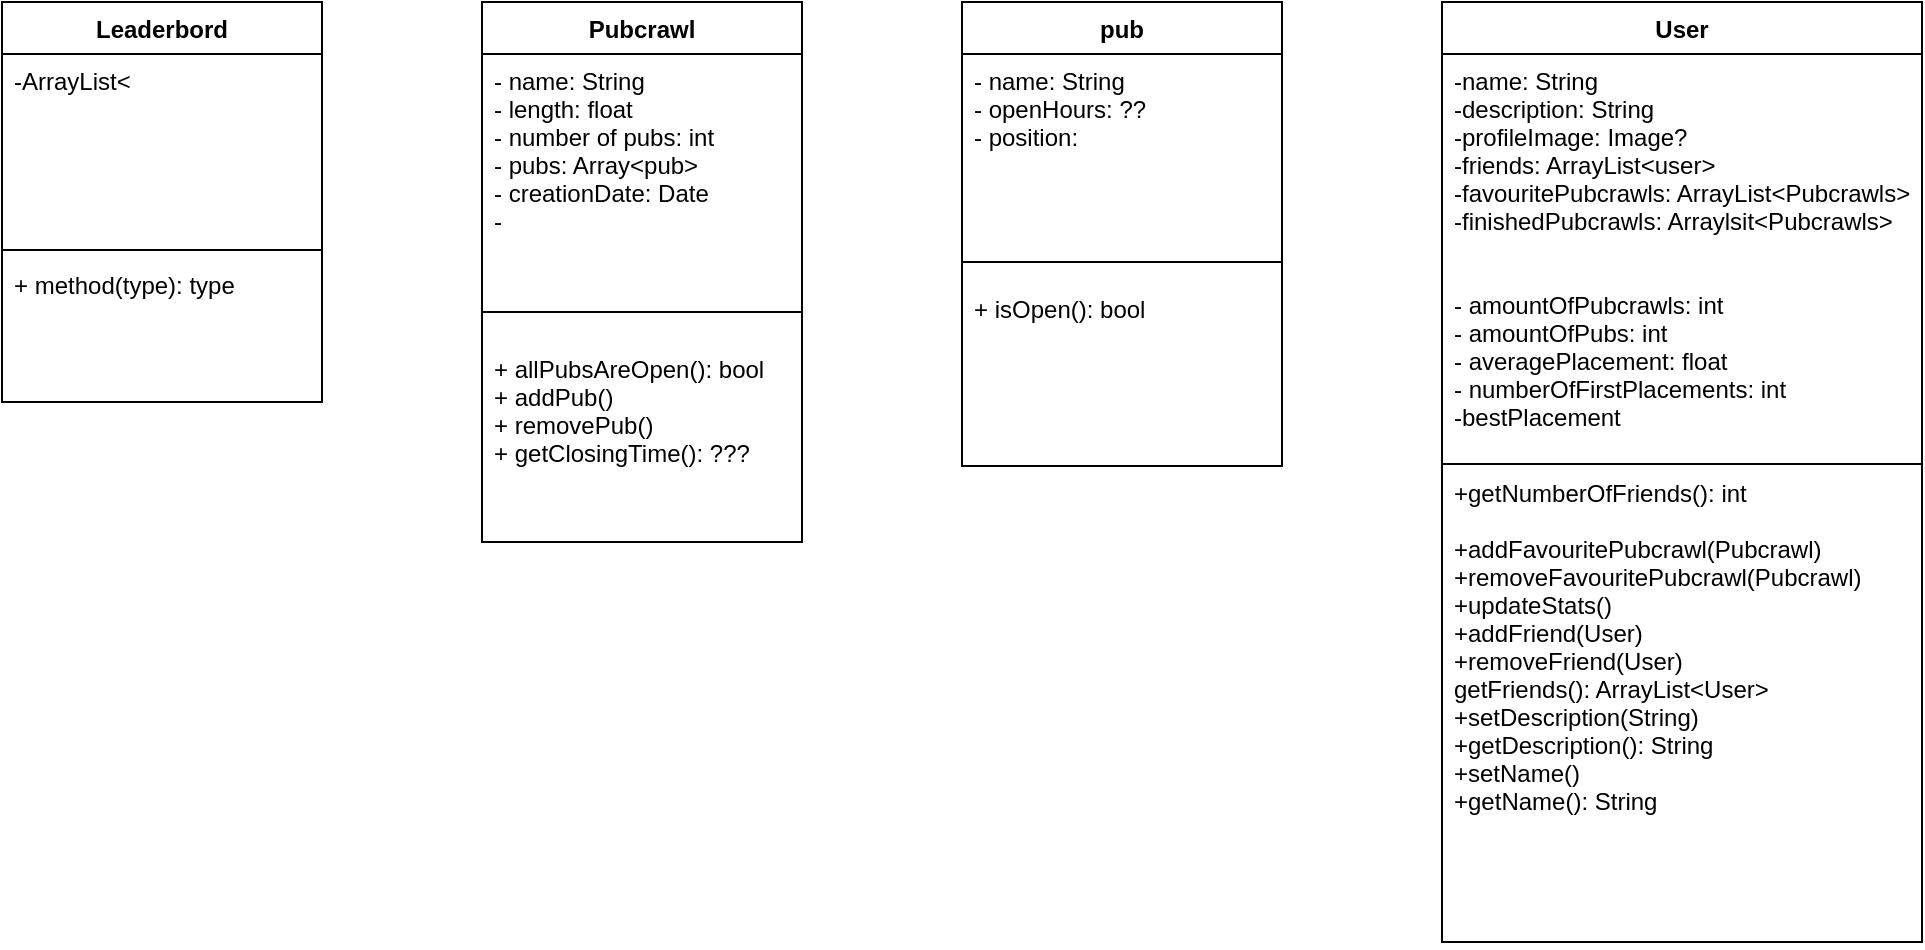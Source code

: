 <mxfile>
    <diagram id="YvTTonav2Ix8LEHmd9mh" name="Page-1">
        <mxGraphModel dx="1270" dy="469" grid="1" gridSize="10" guides="1" tooltips="1" connect="1" arrows="1" fold="1" page="0" pageScale="1" pageWidth="850" pageHeight="1100" math="0" shadow="0">
            <root>
                <mxCell id="0"/>
                <mxCell id="1" parent="0"/>
                <mxCell id="6" value="Pubcrawl" style="swimlane;fontStyle=1;align=center;verticalAlign=top;childLayout=stackLayout;horizontal=1;startSize=26;horizontalStack=0;resizeParent=1;resizeParentMax=0;resizeLast=0;collapsible=1;marginBottom=0;" vertex="1" parent="1">
                    <mxGeometry x="160" y="120" width="160" height="270" as="geometry"/>
                </mxCell>
                <mxCell id="7" value="- name: String&#10;- length: float&#10;- number of pubs: int&#10;- pubs: Array&lt;pub&gt;&#10;- creationDate: Date&#10;-" style="text;align=left;verticalAlign=top;spacingLeft=4;spacingRight=4;overflow=hidden;rotatable=0;points=[[0,0.5],[1,0.5]];portConstraint=eastwest;" vertex="1" parent="6">
                    <mxGeometry y="26" width="160" height="114" as="geometry"/>
                </mxCell>
                <mxCell id="8" value="" style="line;strokeWidth=1;fillColor=none;align=left;verticalAlign=middle;spacingTop=-1;spacingLeft=3;spacingRight=3;rotatable=0;labelPosition=right;points=[];portConstraint=eastwest;strokeColor=inherit;" vertex="1" parent="6">
                    <mxGeometry y="140" width="160" height="30" as="geometry"/>
                </mxCell>
                <mxCell id="9" value="+ allPubsAreOpen(): bool&#10;+ addPub()&#10;+ removePub()&#10;+ getClosingTime(): ???" style="text;strokeColor=none;fillColor=none;align=left;verticalAlign=top;spacingLeft=4;spacingRight=4;overflow=hidden;rotatable=0;points=[[0,0.5],[1,0.5]];portConstraint=eastwest;" vertex="1" parent="6">
                    <mxGeometry y="170" width="160" height="100" as="geometry"/>
                </mxCell>
                <mxCell id="10" value="pub" style="swimlane;fontStyle=1;align=center;verticalAlign=top;childLayout=stackLayout;horizontal=1;startSize=26;horizontalStack=0;resizeParent=1;resizeParentMax=0;resizeLast=0;collapsible=1;marginBottom=0;" vertex="1" parent="1">
                    <mxGeometry x="400" y="120" width="160" height="232" as="geometry"/>
                </mxCell>
                <mxCell id="11" value="- name: String&#10;- openHours: ?? &#10;- position: " style="text;strokeColor=none;fillColor=none;align=left;verticalAlign=top;spacingLeft=4;spacingRight=4;overflow=hidden;rotatable=0;points=[[0,0.5],[1,0.5]];portConstraint=eastwest;" vertex="1" parent="10">
                    <mxGeometry y="26" width="160" height="94" as="geometry"/>
                </mxCell>
                <mxCell id="12" value="" style="line;strokeWidth=1;fillColor=none;align=left;verticalAlign=middle;spacingTop=-1;spacingLeft=3;spacingRight=3;rotatable=0;labelPosition=right;points=[];portConstraint=eastwest;strokeColor=inherit;" vertex="1" parent="10">
                    <mxGeometry y="120" width="160" height="20" as="geometry"/>
                </mxCell>
                <mxCell id="13" value="+ isOpen(): bool" style="text;strokeColor=none;fillColor=none;align=left;verticalAlign=top;spacingLeft=4;spacingRight=4;overflow=hidden;rotatable=0;points=[[0,0.5],[1,0.5]];portConstraint=eastwest;" vertex="1" parent="10">
                    <mxGeometry y="140" width="160" height="92" as="geometry"/>
                </mxCell>
                <mxCell id="18" value="User" style="swimlane;fontStyle=1;align=center;verticalAlign=top;childLayout=stackLayout;horizontal=1;startSize=26;horizontalStack=0;resizeParent=1;resizeParentMax=0;resizeLast=0;collapsible=1;marginBottom=0;" vertex="1" parent="1">
                    <mxGeometry x="640" y="120" width="240" height="470" as="geometry"/>
                </mxCell>
                <mxCell id="19" value="-name: String&#10;-description: String&#10;-profileImage: Image?&#10;-friends: ArrayList&lt;user&gt;&#10;-favouritePubcrawls: ArrayList&lt;Pubcrawls&gt;&#10;-finishedPubcrawls: Arraylsit&lt;Pubcrawls&gt;&#10;&#10;&#10;- amountOfPubcrawls: int&#10;- amountOfPubs: int&#10;- averagePlacement: float&#10;- numberOfFirstPlacements: int&#10;-bestPlacement&#10;" style="text;strokeColor=none;fillColor=none;align=left;verticalAlign=top;spacingLeft=4;spacingRight=4;overflow=hidden;rotatable=0;points=[[0,0.5],[1,0.5]];portConstraint=eastwest;" vertex="1" parent="18">
                    <mxGeometry y="26" width="240" height="204" as="geometry"/>
                </mxCell>
                <mxCell id="20" value="" style="line;strokeWidth=1;fillColor=none;align=left;verticalAlign=middle;spacingTop=-1;spacingLeft=3;spacingRight=3;rotatable=0;labelPosition=right;points=[];portConstraint=eastwest;strokeColor=inherit;" vertex="1" parent="18">
                    <mxGeometry y="230" width="240" height="2" as="geometry"/>
                </mxCell>
                <mxCell id="21" value="+getNumberOfFriends(): int&#10;&#10;+addFavouritePubcrawl(Pubcrawl)&#10;+removeFavouritePubcrawl(Pubcrawl)&#10;+updateStats()&#10;+addFriend(User)&#10;+removeFriend(User)&#10;getFriends(): ArrayList&lt;User&gt;&#10;+setDescription(String)&#10;+getDescription(): String&#10;+setName()&#10;+getName(): String&#10;&#10;&#10;&#10;&#10;&#10;" style="text;strokeColor=none;fillColor=none;align=left;verticalAlign=top;spacingLeft=4;spacingRight=4;overflow=hidden;rotatable=0;points=[[0,0.5],[1,0.5]];portConstraint=eastwest;" vertex="1" parent="18">
                    <mxGeometry y="232" width="240" height="238" as="geometry"/>
                </mxCell>
                <mxCell id="27" value="Leaderbord" style="swimlane;fontStyle=1;align=center;verticalAlign=top;childLayout=stackLayout;horizontal=1;startSize=26;horizontalStack=0;resizeParent=1;resizeParentMax=0;resizeLast=0;collapsible=1;marginBottom=0;" vertex="1" parent="1">
                    <mxGeometry x="-80" y="120" width="160" height="200" as="geometry"/>
                </mxCell>
                <mxCell id="28" value="-ArrayList&lt;" style="text;strokeColor=none;fillColor=none;align=left;verticalAlign=top;spacingLeft=4;spacingRight=4;overflow=hidden;rotatable=0;points=[[0,0.5],[1,0.5]];portConstraint=eastwest;" vertex="1" parent="27">
                    <mxGeometry y="26" width="160" height="94" as="geometry"/>
                </mxCell>
                <mxCell id="29" value="" style="line;strokeWidth=1;fillColor=none;align=left;verticalAlign=middle;spacingTop=-1;spacingLeft=3;spacingRight=3;rotatable=0;labelPosition=right;points=[];portConstraint=eastwest;strokeColor=inherit;" vertex="1" parent="27">
                    <mxGeometry y="120" width="160" height="8" as="geometry"/>
                </mxCell>
                <mxCell id="30" value="+ method(type): type" style="text;strokeColor=none;fillColor=none;align=left;verticalAlign=top;spacingLeft=4;spacingRight=4;overflow=hidden;rotatable=0;points=[[0,0.5],[1,0.5]];portConstraint=eastwest;" vertex="1" parent="27">
                    <mxGeometry y="128" width="160" height="72" as="geometry"/>
                </mxCell>
            </root>
        </mxGraphModel>
    </diagram>
</mxfile>